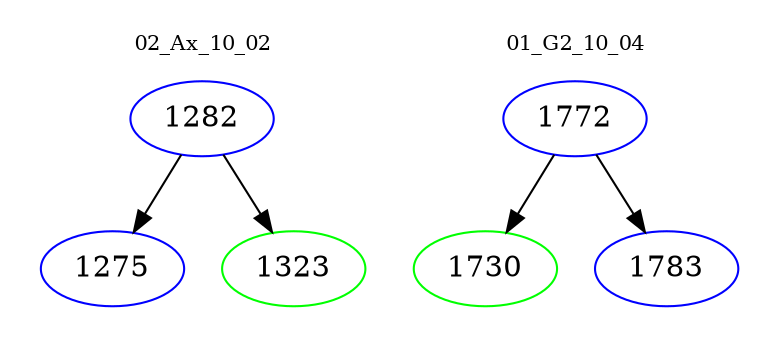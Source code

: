 digraph{
subgraph cluster_0 {
color = white
label = "02_Ax_10_02";
fontsize=10;
T0_1282 [label="1282", color="blue"]
T0_1282 -> T0_1275 [color="black"]
T0_1275 [label="1275", color="blue"]
T0_1282 -> T0_1323 [color="black"]
T0_1323 [label="1323", color="green"]
}
subgraph cluster_1 {
color = white
label = "01_G2_10_04";
fontsize=10;
T1_1772 [label="1772", color="blue"]
T1_1772 -> T1_1730 [color="black"]
T1_1730 [label="1730", color="green"]
T1_1772 -> T1_1783 [color="black"]
T1_1783 [label="1783", color="blue"]
}
}

